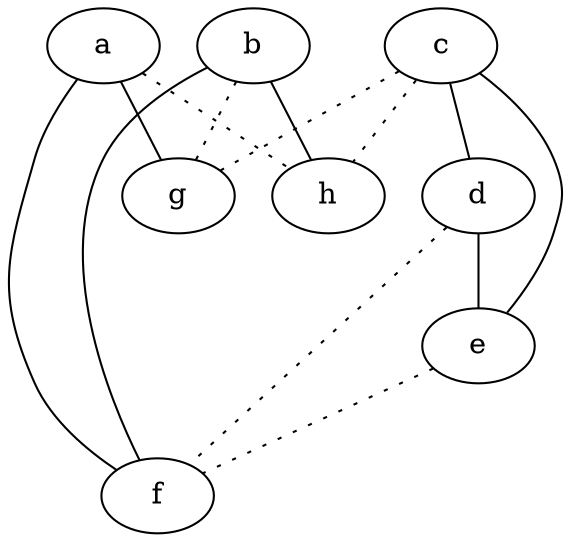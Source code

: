 graph {
a -- f;
a -- g;
a -- h [style=dotted];
b -- f;
b -- g [style=dotted];
b -- h;
c -- d;
c -- e;
c -- g [style=dotted];
c -- h [style=dotted];
d -- e;
d -- f [style=dotted];
e -- f [style=dotted];
}
